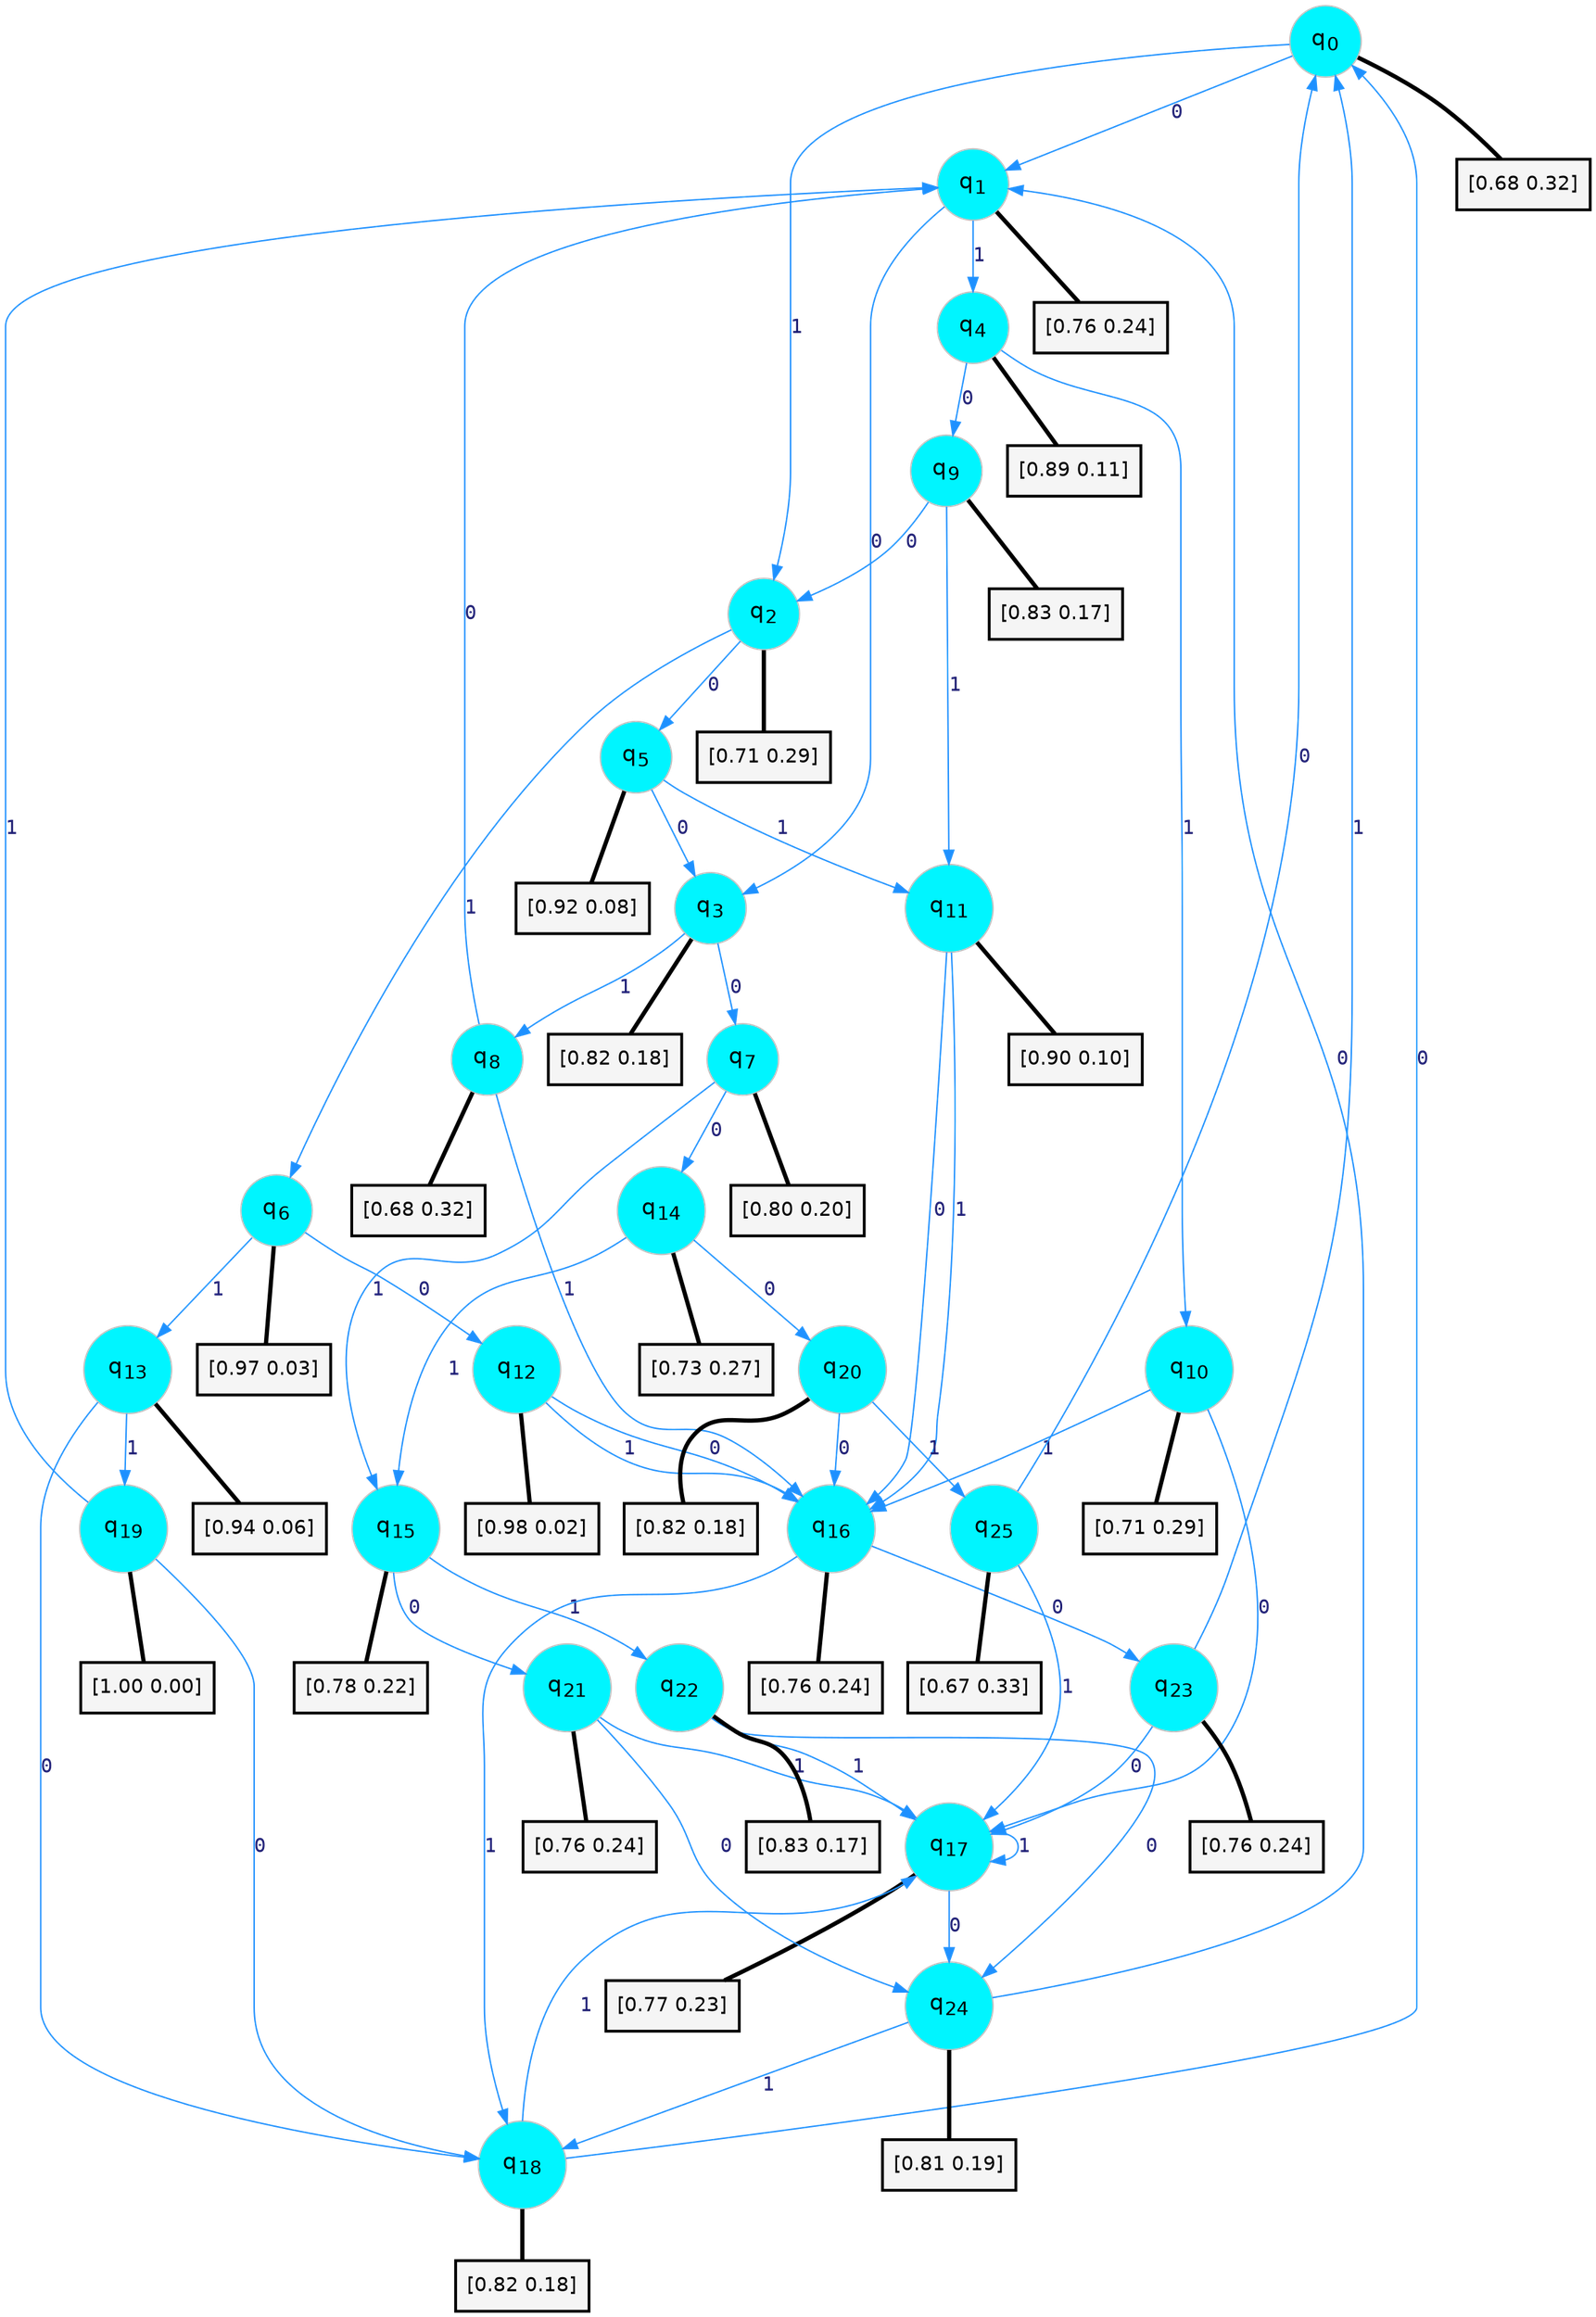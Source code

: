 digraph G {
graph [
bgcolor=transparent, dpi=300, rankdir=TD, size="40,25"];
node [
color=gray, fillcolor=turquoise1, fontcolor=black, fontname=Helvetica, fontsize=16, fontweight=bold, shape=circle, style=filled];
edge [
arrowsize=1, color=dodgerblue1, fontcolor=midnightblue, fontname=courier, fontweight=bold, penwidth=1, style=solid, weight=20];
0[label=<q<SUB>0</SUB>>];
1[label=<q<SUB>1</SUB>>];
2[label=<q<SUB>2</SUB>>];
3[label=<q<SUB>3</SUB>>];
4[label=<q<SUB>4</SUB>>];
5[label=<q<SUB>5</SUB>>];
6[label=<q<SUB>6</SUB>>];
7[label=<q<SUB>7</SUB>>];
8[label=<q<SUB>8</SUB>>];
9[label=<q<SUB>9</SUB>>];
10[label=<q<SUB>10</SUB>>];
11[label=<q<SUB>11</SUB>>];
12[label=<q<SUB>12</SUB>>];
13[label=<q<SUB>13</SUB>>];
14[label=<q<SUB>14</SUB>>];
15[label=<q<SUB>15</SUB>>];
16[label=<q<SUB>16</SUB>>];
17[label=<q<SUB>17</SUB>>];
18[label=<q<SUB>18</SUB>>];
19[label=<q<SUB>19</SUB>>];
20[label=<q<SUB>20</SUB>>];
21[label=<q<SUB>21</SUB>>];
22[label=<q<SUB>22</SUB>>];
23[label=<q<SUB>23</SUB>>];
24[label=<q<SUB>24</SUB>>];
25[label=<q<SUB>25</SUB>>];
26[label="[0.68 0.32]", shape=box,fontcolor=black, fontname=Helvetica, fontsize=14, penwidth=2, fillcolor=whitesmoke,color=black];
27[label="[0.76 0.24]", shape=box,fontcolor=black, fontname=Helvetica, fontsize=14, penwidth=2, fillcolor=whitesmoke,color=black];
28[label="[0.71 0.29]", shape=box,fontcolor=black, fontname=Helvetica, fontsize=14, penwidth=2, fillcolor=whitesmoke,color=black];
29[label="[0.82 0.18]", shape=box,fontcolor=black, fontname=Helvetica, fontsize=14, penwidth=2, fillcolor=whitesmoke,color=black];
30[label="[0.89 0.11]", shape=box,fontcolor=black, fontname=Helvetica, fontsize=14, penwidth=2, fillcolor=whitesmoke,color=black];
31[label="[0.92 0.08]", shape=box,fontcolor=black, fontname=Helvetica, fontsize=14, penwidth=2, fillcolor=whitesmoke,color=black];
32[label="[0.97 0.03]", shape=box,fontcolor=black, fontname=Helvetica, fontsize=14, penwidth=2, fillcolor=whitesmoke,color=black];
33[label="[0.80 0.20]", shape=box,fontcolor=black, fontname=Helvetica, fontsize=14, penwidth=2, fillcolor=whitesmoke,color=black];
34[label="[0.68 0.32]", shape=box,fontcolor=black, fontname=Helvetica, fontsize=14, penwidth=2, fillcolor=whitesmoke,color=black];
35[label="[0.83 0.17]", shape=box,fontcolor=black, fontname=Helvetica, fontsize=14, penwidth=2, fillcolor=whitesmoke,color=black];
36[label="[0.71 0.29]", shape=box,fontcolor=black, fontname=Helvetica, fontsize=14, penwidth=2, fillcolor=whitesmoke,color=black];
37[label="[0.90 0.10]", shape=box,fontcolor=black, fontname=Helvetica, fontsize=14, penwidth=2, fillcolor=whitesmoke,color=black];
38[label="[0.98 0.02]", shape=box,fontcolor=black, fontname=Helvetica, fontsize=14, penwidth=2, fillcolor=whitesmoke,color=black];
39[label="[0.94 0.06]", shape=box,fontcolor=black, fontname=Helvetica, fontsize=14, penwidth=2, fillcolor=whitesmoke,color=black];
40[label="[0.73 0.27]", shape=box,fontcolor=black, fontname=Helvetica, fontsize=14, penwidth=2, fillcolor=whitesmoke,color=black];
41[label="[0.78 0.22]", shape=box,fontcolor=black, fontname=Helvetica, fontsize=14, penwidth=2, fillcolor=whitesmoke,color=black];
42[label="[0.76 0.24]", shape=box,fontcolor=black, fontname=Helvetica, fontsize=14, penwidth=2, fillcolor=whitesmoke,color=black];
43[label="[0.77 0.23]", shape=box,fontcolor=black, fontname=Helvetica, fontsize=14, penwidth=2, fillcolor=whitesmoke,color=black];
44[label="[0.82 0.18]", shape=box,fontcolor=black, fontname=Helvetica, fontsize=14, penwidth=2, fillcolor=whitesmoke,color=black];
45[label="[1.00 0.00]", shape=box,fontcolor=black, fontname=Helvetica, fontsize=14, penwidth=2, fillcolor=whitesmoke,color=black];
46[label="[0.82 0.18]", shape=box,fontcolor=black, fontname=Helvetica, fontsize=14, penwidth=2, fillcolor=whitesmoke,color=black];
47[label="[0.76 0.24]", shape=box,fontcolor=black, fontname=Helvetica, fontsize=14, penwidth=2, fillcolor=whitesmoke,color=black];
48[label="[0.83 0.17]", shape=box,fontcolor=black, fontname=Helvetica, fontsize=14, penwidth=2, fillcolor=whitesmoke,color=black];
49[label="[0.76 0.24]", shape=box,fontcolor=black, fontname=Helvetica, fontsize=14, penwidth=2, fillcolor=whitesmoke,color=black];
50[label="[0.81 0.19]", shape=box,fontcolor=black, fontname=Helvetica, fontsize=14, penwidth=2, fillcolor=whitesmoke,color=black];
51[label="[0.67 0.33]", shape=box,fontcolor=black, fontname=Helvetica, fontsize=14, penwidth=2, fillcolor=whitesmoke,color=black];
0->1 [label=0];
0->2 [label=1];
0->26 [arrowhead=none, penwidth=3,color=black];
1->3 [label=0];
1->4 [label=1];
1->27 [arrowhead=none, penwidth=3,color=black];
2->5 [label=0];
2->6 [label=1];
2->28 [arrowhead=none, penwidth=3,color=black];
3->7 [label=0];
3->8 [label=1];
3->29 [arrowhead=none, penwidth=3,color=black];
4->9 [label=0];
4->10 [label=1];
4->30 [arrowhead=none, penwidth=3,color=black];
5->3 [label=0];
5->11 [label=1];
5->31 [arrowhead=none, penwidth=3,color=black];
6->12 [label=0];
6->13 [label=1];
6->32 [arrowhead=none, penwidth=3,color=black];
7->14 [label=0];
7->15 [label=1];
7->33 [arrowhead=none, penwidth=3,color=black];
8->1 [label=0];
8->16 [label=1];
8->34 [arrowhead=none, penwidth=3,color=black];
9->2 [label=0];
9->11 [label=1];
9->35 [arrowhead=none, penwidth=3,color=black];
10->17 [label=0];
10->16 [label=1];
10->36 [arrowhead=none, penwidth=3,color=black];
11->16 [label=0];
11->16 [label=1];
11->37 [arrowhead=none, penwidth=3,color=black];
12->16 [label=0];
12->16 [label=1];
12->38 [arrowhead=none, penwidth=3,color=black];
13->18 [label=0];
13->19 [label=1];
13->39 [arrowhead=none, penwidth=3,color=black];
14->20 [label=0];
14->15 [label=1];
14->40 [arrowhead=none, penwidth=3,color=black];
15->21 [label=0];
15->22 [label=1];
15->41 [arrowhead=none, penwidth=3,color=black];
16->23 [label=0];
16->18 [label=1];
16->42 [arrowhead=none, penwidth=3,color=black];
17->24 [label=0];
17->17 [label=1];
17->43 [arrowhead=none, penwidth=3,color=black];
18->0 [label=0];
18->17 [label=1];
18->44 [arrowhead=none, penwidth=3,color=black];
19->18 [label=0];
19->1 [label=1];
19->45 [arrowhead=none, penwidth=3,color=black];
20->16 [label=0];
20->25 [label=1];
20->46 [arrowhead=none, penwidth=3,color=black];
21->24 [label=0];
21->17 [label=1];
21->47 [arrowhead=none, penwidth=3,color=black];
22->24 [label=0];
22->17 [label=1];
22->48 [arrowhead=none, penwidth=3,color=black];
23->17 [label=0];
23->0 [label=1];
23->49 [arrowhead=none, penwidth=3,color=black];
24->1 [label=0];
24->18 [label=1];
24->50 [arrowhead=none, penwidth=3,color=black];
25->0 [label=0];
25->17 [label=1];
25->51 [arrowhead=none, penwidth=3,color=black];
}
